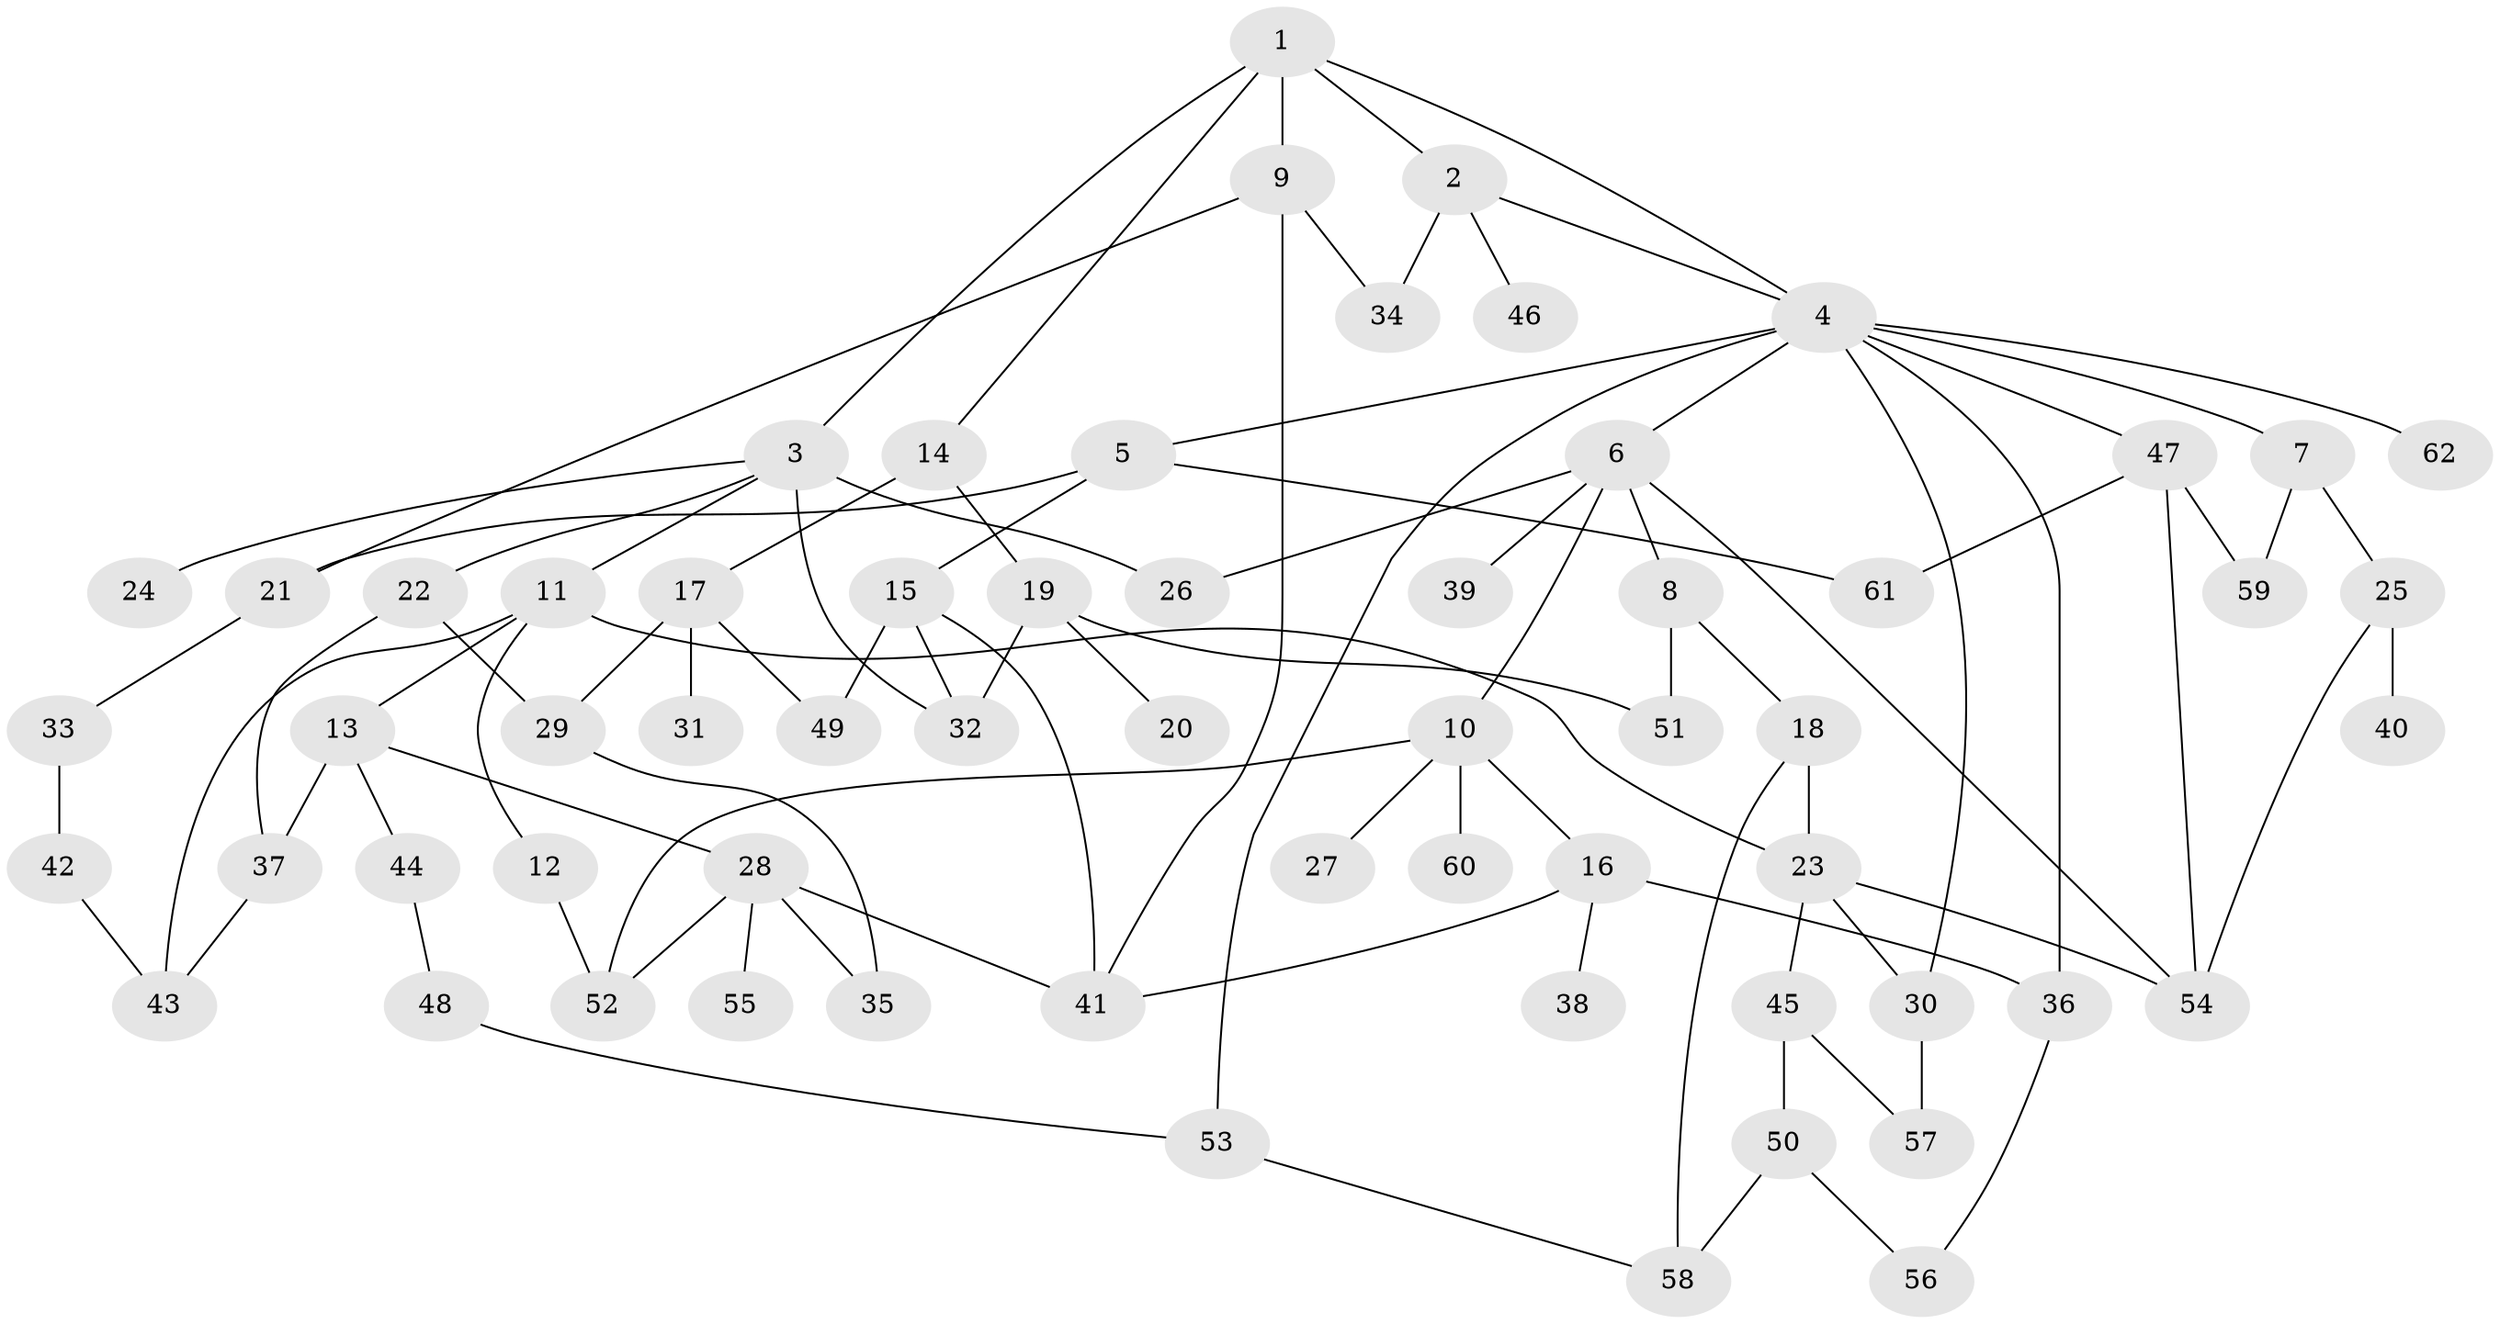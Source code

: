 // Generated by graph-tools (version 1.1) at 2025/42/03/09/25 04:42:20]
// undirected, 62 vertices, 92 edges
graph export_dot {
graph [start="1"]
  node [color=gray90,style=filled];
  1;
  2;
  3;
  4;
  5;
  6;
  7;
  8;
  9;
  10;
  11;
  12;
  13;
  14;
  15;
  16;
  17;
  18;
  19;
  20;
  21;
  22;
  23;
  24;
  25;
  26;
  27;
  28;
  29;
  30;
  31;
  32;
  33;
  34;
  35;
  36;
  37;
  38;
  39;
  40;
  41;
  42;
  43;
  44;
  45;
  46;
  47;
  48;
  49;
  50;
  51;
  52;
  53;
  54;
  55;
  56;
  57;
  58;
  59;
  60;
  61;
  62;
  1 -- 2;
  1 -- 3;
  1 -- 9;
  1 -- 14;
  1 -- 4;
  2 -- 4;
  2 -- 46;
  2 -- 34;
  3 -- 11;
  3 -- 22;
  3 -- 24;
  3 -- 26;
  3 -- 32;
  4 -- 5;
  4 -- 6;
  4 -- 7;
  4 -- 30;
  4 -- 47;
  4 -- 62;
  4 -- 36;
  4 -- 53;
  5 -- 15;
  5 -- 21;
  5 -- 61;
  6 -- 8;
  6 -- 10;
  6 -- 39;
  6 -- 54;
  6 -- 26;
  7 -- 25;
  7 -- 59;
  8 -- 18;
  8 -- 51;
  9 -- 34;
  9 -- 41;
  9 -- 21;
  10 -- 16;
  10 -- 27;
  10 -- 60;
  10 -- 52;
  11 -- 12;
  11 -- 13;
  11 -- 23;
  11 -- 43;
  12 -- 52;
  13 -- 28;
  13 -- 37;
  13 -- 44;
  14 -- 17;
  14 -- 19;
  15 -- 49;
  15 -- 32;
  15 -- 41;
  16 -- 36;
  16 -- 38;
  16 -- 41;
  17 -- 29;
  17 -- 31;
  17 -- 49;
  18 -- 23;
  18 -- 58;
  19 -- 20;
  19 -- 51;
  19 -- 32;
  21 -- 33;
  22 -- 29;
  22 -- 37;
  23 -- 45;
  23 -- 54;
  23 -- 30;
  25 -- 40;
  25 -- 54;
  28 -- 35;
  28 -- 55;
  28 -- 52;
  28 -- 41;
  29 -- 35;
  30 -- 57;
  33 -- 42;
  36 -- 56;
  37 -- 43;
  42 -- 43;
  44 -- 48;
  45 -- 50;
  45 -- 57;
  47 -- 59;
  47 -- 61;
  47 -- 54;
  48 -- 53;
  50 -- 56;
  50 -- 58;
  53 -- 58;
}
